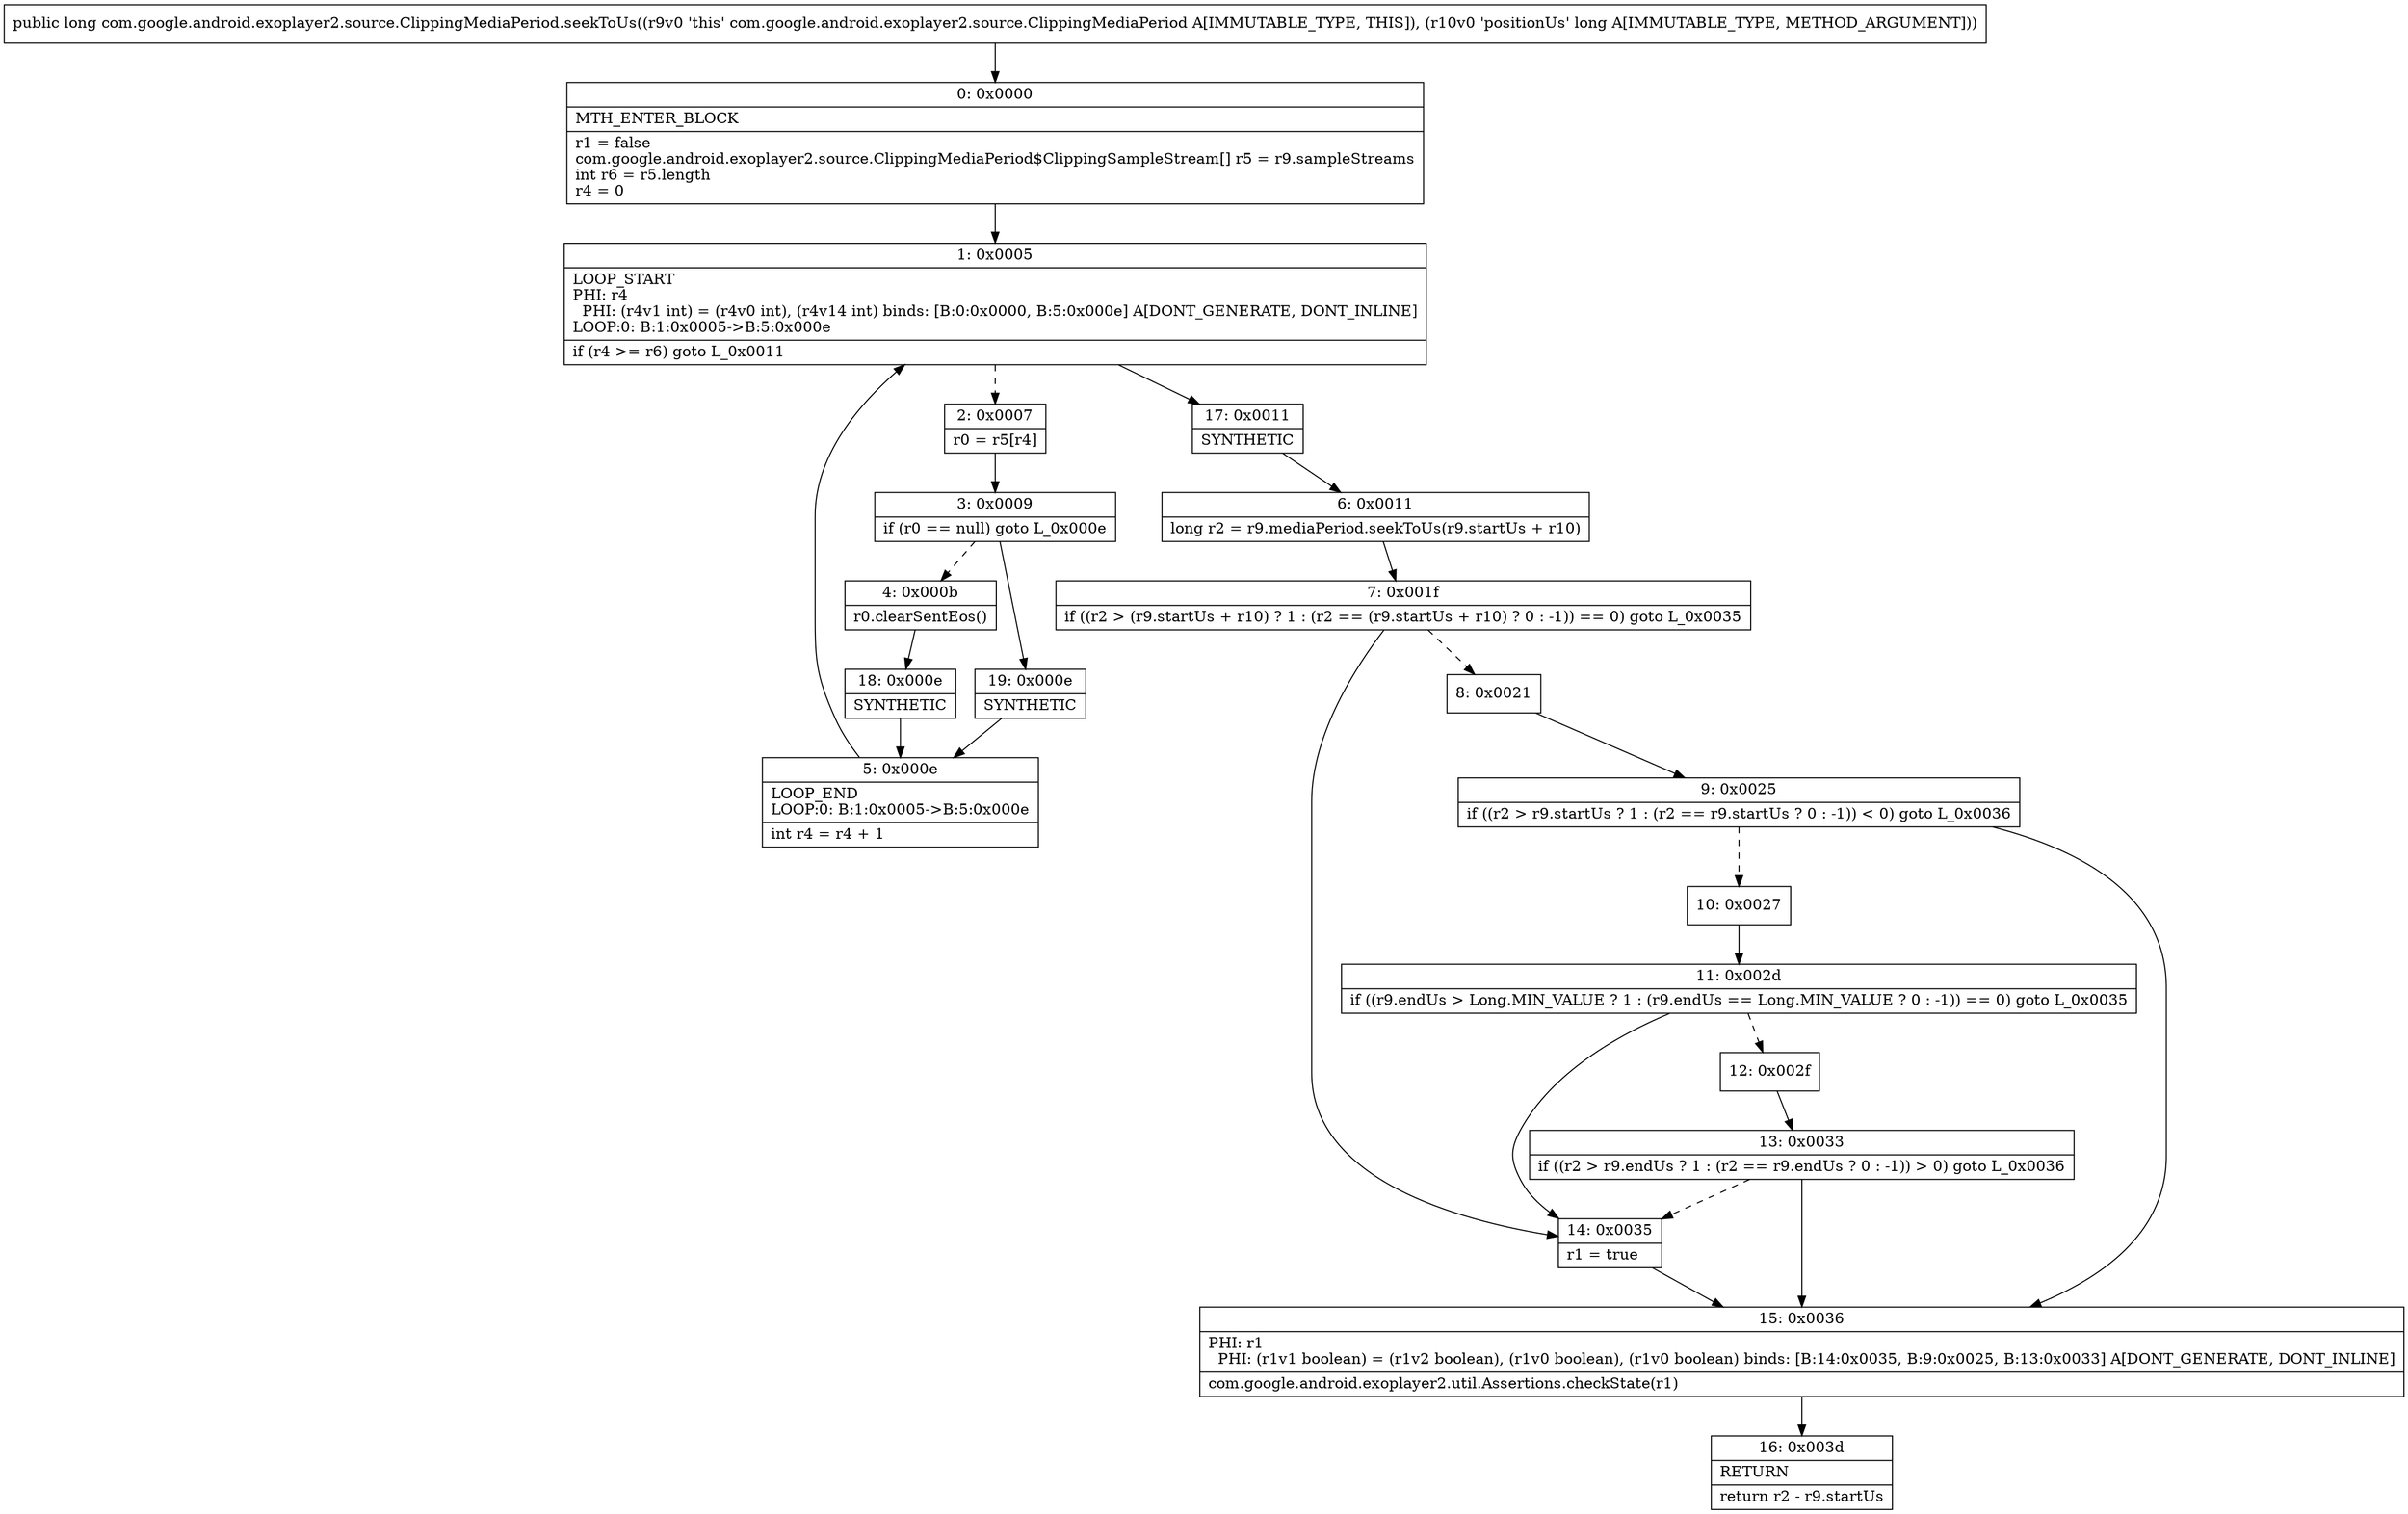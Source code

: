digraph "CFG forcom.google.android.exoplayer2.source.ClippingMediaPeriod.seekToUs(J)J" {
Node_0 [shape=record,label="{0\:\ 0x0000|MTH_ENTER_BLOCK\l|r1 = false\lcom.google.android.exoplayer2.source.ClippingMediaPeriod$ClippingSampleStream[] r5 = r9.sampleStreams\lint r6 = r5.length\lr4 = 0\l}"];
Node_1 [shape=record,label="{1\:\ 0x0005|LOOP_START\lPHI: r4 \l  PHI: (r4v1 int) = (r4v0 int), (r4v14 int) binds: [B:0:0x0000, B:5:0x000e] A[DONT_GENERATE, DONT_INLINE]\lLOOP:0: B:1:0x0005\-\>B:5:0x000e\l|if (r4 \>= r6) goto L_0x0011\l}"];
Node_2 [shape=record,label="{2\:\ 0x0007|r0 = r5[r4]\l}"];
Node_3 [shape=record,label="{3\:\ 0x0009|if (r0 == null) goto L_0x000e\l}"];
Node_4 [shape=record,label="{4\:\ 0x000b|r0.clearSentEos()\l}"];
Node_5 [shape=record,label="{5\:\ 0x000e|LOOP_END\lLOOP:0: B:1:0x0005\-\>B:5:0x000e\l|int r4 = r4 + 1\l}"];
Node_6 [shape=record,label="{6\:\ 0x0011|long r2 = r9.mediaPeriod.seekToUs(r9.startUs + r10)\l}"];
Node_7 [shape=record,label="{7\:\ 0x001f|if ((r2 \> (r9.startUs + r10) ? 1 : (r2 == (r9.startUs + r10) ? 0 : \-1)) == 0) goto L_0x0035\l}"];
Node_8 [shape=record,label="{8\:\ 0x0021}"];
Node_9 [shape=record,label="{9\:\ 0x0025|if ((r2 \> r9.startUs ? 1 : (r2 == r9.startUs ? 0 : \-1)) \< 0) goto L_0x0036\l}"];
Node_10 [shape=record,label="{10\:\ 0x0027}"];
Node_11 [shape=record,label="{11\:\ 0x002d|if ((r9.endUs \> Long.MIN_VALUE ? 1 : (r9.endUs == Long.MIN_VALUE ? 0 : \-1)) == 0) goto L_0x0035\l}"];
Node_12 [shape=record,label="{12\:\ 0x002f}"];
Node_13 [shape=record,label="{13\:\ 0x0033|if ((r2 \> r9.endUs ? 1 : (r2 == r9.endUs ? 0 : \-1)) \> 0) goto L_0x0036\l}"];
Node_14 [shape=record,label="{14\:\ 0x0035|r1 = true\l}"];
Node_15 [shape=record,label="{15\:\ 0x0036|PHI: r1 \l  PHI: (r1v1 boolean) = (r1v2 boolean), (r1v0 boolean), (r1v0 boolean) binds: [B:14:0x0035, B:9:0x0025, B:13:0x0033] A[DONT_GENERATE, DONT_INLINE]\l|com.google.android.exoplayer2.util.Assertions.checkState(r1)\l}"];
Node_16 [shape=record,label="{16\:\ 0x003d|RETURN\l|return r2 \- r9.startUs\l}"];
Node_17 [shape=record,label="{17\:\ 0x0011|SYNTHETIC\l}"];
Node_18 [shape=record,label="{18\:\ 0x000e|SYNTHETIC\l}"];
Node_19 [shape=record,label="{19\:\ 0x000e|SYNTHETIC\l}"];
MethodNode[shape=record,label="{public long com.google.android.exoplayer2.source.ClippingMediaPeriod.seekToUs((r9v0 'this' com.google.android.exoplayer2.source.ClippingMediaPeriod A[IMMUTABLE_TYPE, THIS]), (r10v0 'positionUs' long A[IMMUTABLE_TYPE, METHOD_ARGUMENT])) }"];
MethodNode -> Node_0;
Node_0 -> Node_1;
Node_1 -> Node_2[style=dashed];
Node_1 -> Node_17;
Node_2 -> Node_3;
Node_3 -> Node_4[style=dashed];
Node_3 -> Node_19;
Node_4 -> Node_18;
Node_5 -> Node_1;
Node_6 -> Node_7;
Node_7 -> Node_8[style=dashed];
Node_7 -> Node_14;
Node_8 -> Node_9;
Node_9 -> Node_10[style=dashed];
Node_9 -> Node_15;
Node_10 -> Node_11;
Node_11 -> Node_12[style=dashed];
Node_11 -> Node_14;
Node_12 -> Node_13;
Node_13 -> Node_14[style=dashed];
Node_13 -> Node_15;
Node_14 -> Node_15;
Node_15 -> Node_16;
Node_17 -> Node_6;
Node_18 -> Node_5;
Node_19 -> Node_5;
}

